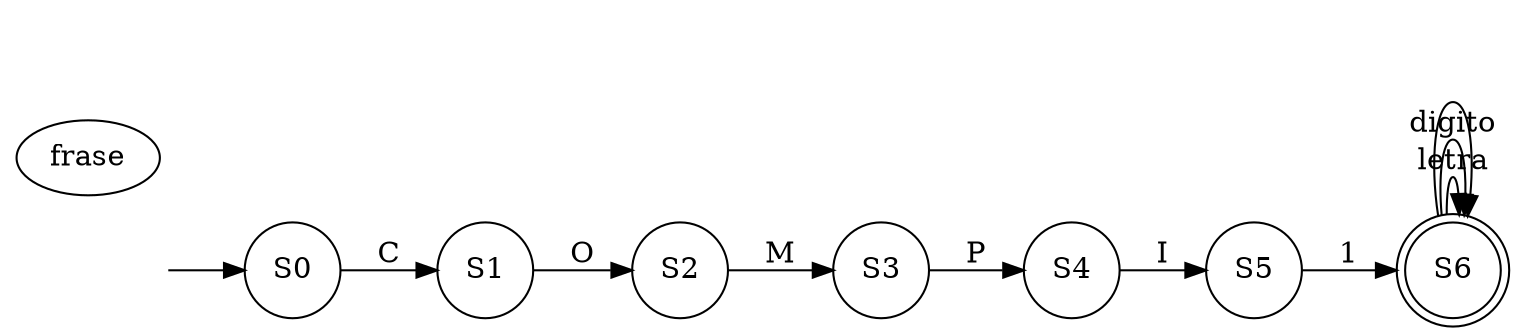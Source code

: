 digraph AFD{
rankdir=LR;
nFlecha [label="flecha" color="white" fontcolor="white"]
nIdentificador [label="frase"]
n0 [label="S0" shape=circle]
n1 [label="S1" shape=circle]
n2 [label="S2" shape=circle]
n3 [label="S3" shape=circle]
n4 [label="S4" shape=circle]
n5 [label="S5" shape=circle]
n6 [label="S6" shape=doublecircle]
nFlecha->n0
n0->n1[label="C"];
n1->n2[label="O"];
n2->n3[label="M"];
n3->n4[label="P"];
n4->n5[label="I"];
n5->n6[label="1"];
n6->n6[label="letra"];
n6->n6[label="digito"];
n6->n6[label=" "];

}